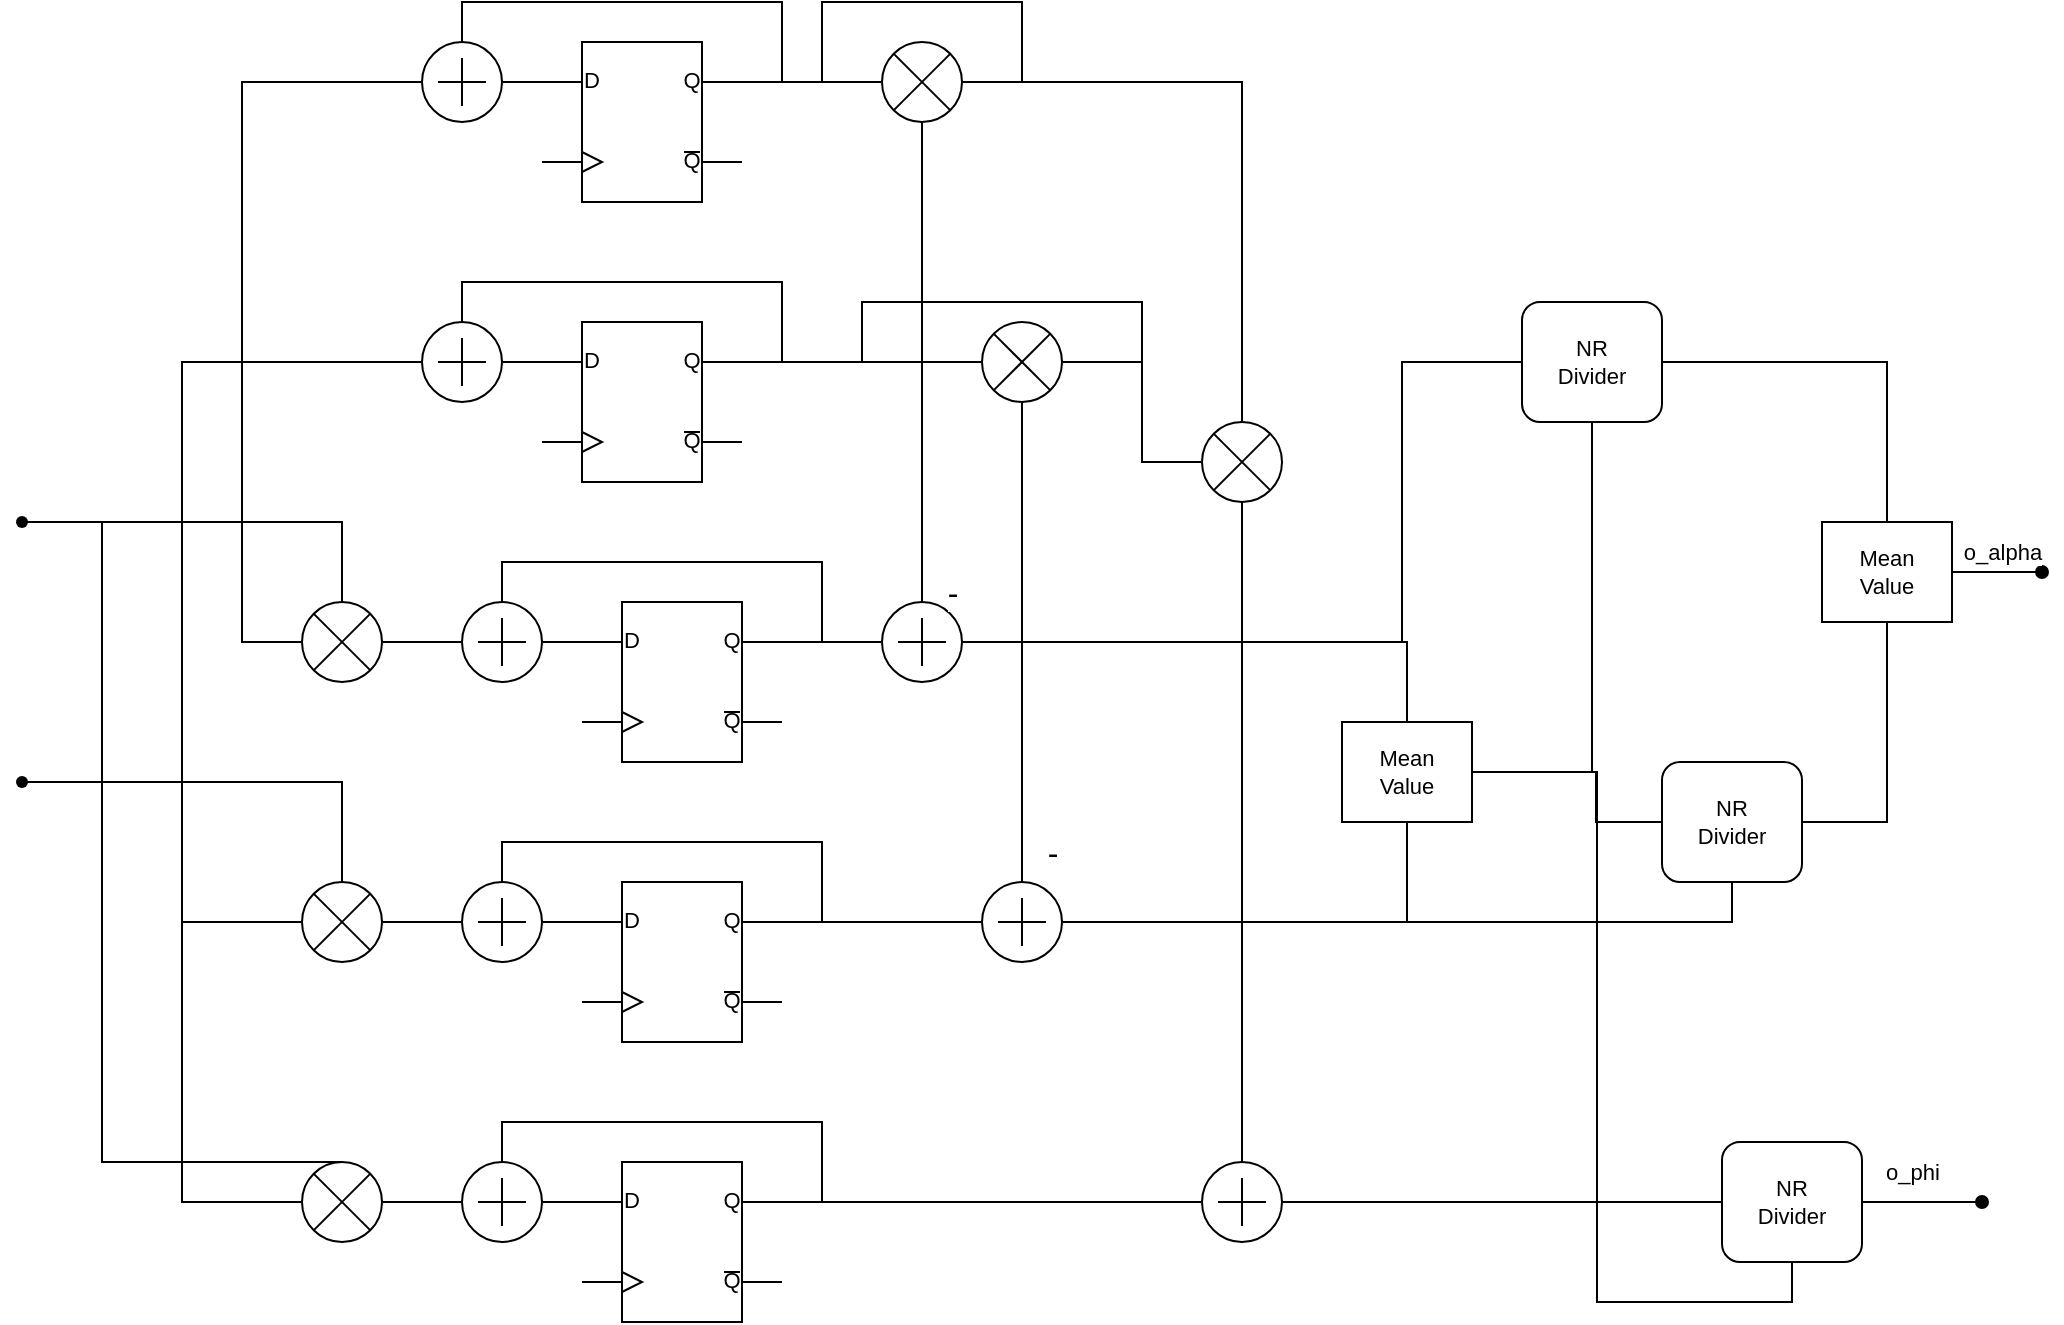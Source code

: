 <mxfile version="24.7.7">
  <diagram name="Page-1" id="vn8Fsap9-blnMx6jX9X1">
    <mxGraphModel dx="2338" dy="725" grid="1" gridSize="10" guides="1" tooltips="1" connect="1" arrows="1" fold="1" page="0" pageScale="1" pageWidth="827" pageHeight="1169" math="0" shadow="0">
      <root>
        <mxCell id="0" />
        <mxCell id="1" parent="0" />
        <mxCell id="XGTD9m73oqBzsViWo1ol-64" style="edgeStyle=orthogonalEdgeStyle;shape=connector;rounded=0;orthogonalLoop=1;jettySize=auto;html=1;exitX=1;exitY=0.25;exitDx=0;exitDy=0;exitPerimeter=0;entryX=0;entryY=0.5;entryDx=0;entryDy=0;strokeColor=default;align=center;verticalAlign=middle;fontFamily=Helvetica;fontSize=11;fontColor=default;labelBackgroundColor=default;endArrow=none;endFill=0;" edge="1" parent="1" source="XGTD9m73oqBzsViWo1ol-1" target="XGTD9m73oqBzsViWo1ol-61">
          <mxGeometry relative="1" as="geometry" />
        </mxCell>
        <mxCell id="XGTD9m73oqBzsViWo1ol-65" style="edgeStyle=orthogonalEdgeStyle;shape=connector;rounded=0;orthogonalLoop=1;jettySize=auto;html=1;exitX=1;exitY=0.25;exitDx=0;exitDy=0;exitPerimeter=0;entryX=1;entryY=0.5;entryDx=0;entryDy=0;strokeColor=default;align=center;verticalAlign=middle;fontFamily=Helvetica;fontSize=11;fontColor=default;labelBackgroundColor=default;endArrow=none;endFill=0;" edge="1" parent="1" source="XGTD9m73oqBzsViWo1ol-1" target="XGTD9m73oqBzsViWo1ol-61">
          <mxGeometry relative="1" as="geometry">
            <Array as="points">
              <mxPoint x="120" y="260" />
              <mxPoint x="120" y="220" />
              <mxPoint x="220" y="220" />
              <mxPoint x="220" y="260" />
            </Array>
          </mxGeometry>
        </mxCell>
        <mxCell id="XGTD9m73oqBzsViWo1ol-1" value="" style="verticalLabelPosition=bottom;shadow=0;dashed=0;align=center;html=1;verticalAlign=top;shape=mxgraph.electrical.logic_gates.d_type_flip-flop;" vertex="1" parent="1">
          <mxGeometry x="-20" y="240" width="100" height="80" as="geometry" />
        </mxCell>
        <mxCell id="XGTD9m73oqBzsViWo1ol-2" value="" style="verticalLabelPosition=bottom;shadow=0;dashed=0;align=center;html=1;verticalAlign=top;shape=mxgraph.electrical.abstract.summation_point;" vertex="1" parent="1">
          <mxGeometry x="-80" y="240" width="40" height="40" as="geometry" />
        </mxCell>
        <mxCell id="XGTD9m73oqBzsViWo1ol-4" value="" style="shape=sumEllipse;perimeter=ellipsePerimeter;whiteSpace=wrap;html=1;backgroundOutline=1;" vertex="1" parent="1">
          <mxGeometry x="-140" y="520" width="40" height="40" as="geometry" />
        </mxCell>
        <mxCell id="XGTD9m73oqBzsViWo1ol-6" style="edgeStyle=orthogonalEdgeStyle;rounded=0;orthogonalLoop=1;jettySize=auto;html=1;exitX=1;exitY=0.5;exitDx=0;exitDy=0;exitPerimeter=0;entryX=0;entryY=0.25;entryDx=0;entryDy=0;entryPerimeter=0;endArrow=none;endFill=0;" edge="1" parent="1" source="XGTD9m73oqBzsViWo1ol-2" target="XGTD9m73oqBzsViWo1ol-1">
          <mxGeometry relative="1" as="geometry" />
        </mxCell>
        <mxCell id="XGTD9m73oqBzsViWo1ol-8" style="edgeStyle=orthogonalEdgeStyle;shape=connector;rounded=0;orthogonalLoop=1;jettySize=auto;html=1;exitX=1;exitY=0.25;exitDx=0;exitDy=0;exitPerimeter=0;entryX=0.5;entryY=0;entryDx=0;entryDy=0;entryPerimeter=0;strokeColor=default;align=center;verticalAlign=middle;fontFamily=Helvetica;fontSize=11;fontColor=default;labelBackgroundColor=default;endArrow=none;endFill=0;" edge="1" parent="1" source="XGTD9m73oqBzsViWo1ol-1" target="XGTD9m73oqBzsViWo1ol-2">
          <mxGeometry relative="1" as="geometry" />
        </mxCell>
        <mxCell id="XGTD9m73oqBzsViWo1ol-67" style="edgeStyle=orthogonalEdgeStyle;shape=connector;rounded=0;orthogonalLoop=1;jettySize=auto;html=1;exitX=1;exitY=0.25;exitDx=0;exitDy=0;exitPerimeter=0;entryX=0;entryY=0.5;entryDx=0;entryDy=0;strokeColor=default;align=center;verticalAlign=middle;fontFamily=Helvetica;fontSize=11;fontColor=default;labelBackgroundColor=default;endArrow=none;endFill=0;" edge="1" parent="1" source="XGTD9m73oqBzsViWo1ol-9" target="XGTD9m73oqBzsViWo1ol-63">
          <mxGeometry relative="1" as="geometry" />
        </mxCell>
        <mxCell id="XGTD9m73oqBzsViWo1ol-68" style="edgeStyle=orthogonalEdgeStyle;shape=connector;rounded=0;orthogonalLoop=1;jettySize=auto;html=1;exitX=1;exitY=0.25;exitDx=0;exitDy=0;exitPerimeter=0;entryX=1;entryY=0.5;entryDx=0;entryDy=0;strokeColor=default;align=center;verticalAlign=middle;fontFamily=Helvetica;fontSize=11;fontColor=default;labelBackgroundColor=default;endArrow=none;endFill=0;" edge="1" parent="1" source="XGTD9m73oqBzsViWo1ol-9" target="XGTD9m73oqBzsViWo1ol-63">
          <mxGeometry relative="1" as="geometry">
            <Array as="points">
              <mxPoint x="140" y="400" />
              <mxPoint x="140" y="370" />
              <mxPoint x="280" y="370" />
              <mxPoint x="280" y="400" />
            </Array>
          </mxGeometry>
        </mxCell>
        <mxCell id="XGTD9m73oqBzsViWo1ol-9" value="" style="verticalLabelPosition=bottom;shadow=0;dashed=0;align=center;html=1;verticalAlign=top;shape=mxgraph.electrical.logic_gates.d_type_flip-flop;" vertex="1" parent="1">
          <mxGeometry x="-20" y="380" width="100" height="80" as="geometry" />
        </mxCell>
        <mxCell id="XGTD9m73oqBzsViWo1ol-10" value="" style="verticalLabelPosition=bottom;shadow=0;dashed=0;align=center;html=1;verticalAlign=top;shape=mxgraph.electrical.abstract.summation_point;" vertex="1" parent="1">
          <mxGeometry x="-80" y="380" width="40" height="40" as="geometry" />
        </mxCell>
        <mxCell id="XGTD9m73oqBzsViWo1ol-11" style="edgeStyle=orthogonalEdgeStyle;rounded=0;orthogonalLoop=1;jettySize=auto;html=1;exitX=1;exitY=0.5;exitDx=0;exitDy=0;exitPerimeter=0;entryX=0;entryY=0.25;entryDx=0;entryDy=0;entryPerimeter=0;endArrow=none;endFill=0;" edge="1" parent="1" source="XGTD9m73oqBzsViWo1ol-10" target="XGTD9m73oqBzsViWo1ol-9">
          <mxGeometry relative="1" as="geometry" />
        </mxCell>
        <mxCell id="XGTD9m73oqBzsViWo1ol-12" style="edgeStyle=orthogonalEdgeStyle;shape=connector;rounded=0;orthogonalLoop=1;jettySize=auto;html=1;exitX=1;exitY=0.25;exitDx=0;exitDy=0;exitPerimeter=0;entryX=0.5;entryY=0;entryDx=0;entryDy=0;entryPerimeter=0;strokeColor=default;align=center;verticalAlign=middle;fontFamily=Helvetica;fontSize=11;fontColor=default;labelBackgroundColor=default;endArrow=none;endFill=0;" edge="1" parent="1" source="XGTD9m73oqBzsViWo1ol-9" target="XGTD9m73oqBzsViWo1ol-10">
          <mxGeometry relative="1" as="geometry" />
        </mxCell>
        <mxCell id="XGTD9m73oqBzsViWo1ol-45" style="edgeStyle=orthogonalEdgeStyle;shape=connector;rounded=0;orthogonalLoop=1;jettySize=auto;html=1;exitX=1;exitY=0.25;exitDx=0;exitDy=0;exitPerimeter=0;strokeColor=default;align=center;verticalAlign=middle;fontFamily=Helvetica;fontSize=11;fontColor=default;labelBackgroundColor=default;endArrow=none;endFill=0;entryX=0;entryY=0.5;entryDx=0;entryDy=0;entryPerimeter=0;" edge="1" parent="1" source="XGTD9m73oqBzsViWo1ol-13" target="XGTD9m73oqBzsViWo1ol-48">
          <mxGeometry relative="1" as="geometry">
            <mxPoint x="240" y="540" as="targetPoint" />
          </mxGeometry>
        </mxCell>
        <mxCell id="XGTD9m73oqBzsViWo1ol-13" value="" style="verticalLabelPosition=bottom;shadow=0;dashed=0;align=center;html=1;verticalAlign=top;shape=mxgraph.electrical.logic_gates.d_type_flip-flop;" vertex="1" parent="1">
          <mxGeometry y="520" width="100" height="80" as="geometry" />
        </mxCell>
        <mxCell id="XGTD9m73oqBzsViWo1ol-14" value="" style="verticalLabelPosition=bottom;shadow=0;dashed=0;align=center;html=1;verticalAlign=top;shape=mxgraph.electrical.abstract.summation_point;" vertex="1" parent="1">
          <mxGeometry x="-60" y="520" width="40" height="40" as="geometry" />
        </mxCell>
        <mxCell id="XGTD9m73oqBzsViWo1ol-15" style="edgeStyle=orthogonalEdgeStyle;rounded=0;orthogonalLoop=1;jettySize=auto;html=1;exitX=1;exitY=0.5;exitDx=0;exitDy=0;exitPerimeter=0;entryX=0;entryY=0.25;entryDx=0;entryDy=0;entryPerimeter=0;endArrow=none;endFill=0;" edge="1" parent="1" source="XGTD9m73oqBzsViWo1ol-14" target="XGTD9m73oqBzsViWo1ol-13">
          <mxGeometry relative="1" as="geometry" />
        </mxCell>
        <mxCell id="XGTD9m73oqBzsViWo1ol-16" style="edgeStyle=orthogonalEdgeStyle;shape=connector;rounded=0;orthogonalLoop=1;jettySize=auto;html=1;exitX=1;exitY=0.25;exitDx=0;exitDy=0;exitPerimeter=0;entryX=0.5;entryY=0;entryDx=0;entryDy=0;entryPerimeter=0;strokeColor=default;align=center;verticalAlign=middle;fontFamily=Helvetica;fontSize=11;fontColor=default;labelBackgroundColor=default;endArrow=none;endFill=0;" edge="1" parent="1" source="XGTD9m73oqBzsViWo1ol-13" target="XGTD9m73oqBzsViWo1ol-14">
          <mxGeometry relative="1" as="geometry" />
        </mxCell>
        <mxCell id="XGTD9m73oqBzsViWo1ol-17" value="" style="verticalLabelPosition=bottom;shadow=0;dashed=0;align=center;html=1;verticalAlign=top;shape=mxgraph.electrical.logic_gates.d_type_flip-flop;" vertex="1" parent="1">
          <mxGeometry y="660" width="100" height="80" as="geometry" />
        </mxCell>
        <mxCell id="XGTD9m73oqBzsViWo1ol-18" value="" style="verticalLabelPosition=bottom;shadow=0;dashed=0;align=center;html=1;verticalAlign=top;shape=mxgraph.electrical.abstract.summation_point;" vertex="1" parent="1">
          <mxGeometry x="-60" y="660" width="40" height="40" as="geometry" />
        </mxCell>
        <mxCell id="XGTD9m73oqBzsViWo1ol-19" style="edgeStyle=orthogonalEdgeStyle;rounded=0;orthogonalLoop=1;jettySize=auto;html=1;exitX=1;exitY=0.5;exitDx=0;exitDy=0;exitPerimeter=0;entryX=0;entryY=0.25;entryDx=0;entryDy=0;entryPerimeter=0;endArrow=none;endFill=0;" edge="1" parent="1" source="XGTD9m73oqBzsViWo1ol-18" target="XGTD9m73oqBzsViWo1ol-17">
          <mxGeometry relative="1" as="geometry" />
        </mxCell>
        <mxCell id="XGTD9m73oqBzsViWo1ol-20" style="edgeStyle=orthogonalEdgeStyle;shape=connector;rounded=0;orthogonalLoop=1;jettySize=auto;html=1;exitX=1;exitY=0.25;exitDx=0;exitDy=0;exitPerimeter=0;entryX=0.5;entryY=0;entryDx=0;entryDy=0;entryPerimeter=0;strokeColor=default;align=center;verticalAlign=middle;fontFamily=Helvetica;fontSize=11;fontColor=default;labelBackgroundColor=default;endArrow=none;endFill=0;" edge="1" parent="1" source="XGTD9m73oqBzsViWo1ol-17" target="XGTD9m73oqBzsViWo1ol-18">
          <mxGeometry relative="1" as="geometry" />
        </mxCell>
        <mxCell id="XGTD9m73oqBzsViWo1ol-21" style="edgeStyle=orthogonalEdgeStyle;shape=connector;rounded=0;orthogonalLoop=1;jettySize=auto;html=1;exitX=1;exitY=0.5;exitDx=0;exitDy=0;entryX=0;entryY=0.5;entryDx=0;entryDy=0;entryPerimeter=0;strokeColor=default;align=center;verticalAlign=middle;fontFamily=Helvetica;fontSize=11;fontColor=default;labelBackgroundColor=default;endArrow=none;endFill=0;" edge="1" parent="1" source="XGTD9m73oqBzsViWo1ol-4" target="XGTD9m73oqBzsViWo1ol-14">
          <mxGeometry relative="1" as="geometry" />
        </mxCell>
        <mxCell id="XGTD9m73oqBzsViWo1ol-22" value="" style="shape=sumEllipse;perimeter=ellipsePerimeter;whiteSpace=wrap;html=1;backgroundOutline=1;" vertex="1" parent="1">
          <mxGeometry x="-140" y="660" width="40" height="40" as="geometry" />
        </mxCell>
        <mxCell id="XGTD9m73oqBzsViWo1ol-24" style="edgeStyle=orthogonalEdgeStyle;shape=connector;rounded=0;orthogonalLoop=1;jettySize=auto;html=1;exitX=1;exitY=0.5;exitDx=0;exitDy=0;entryX=0;entryY=0.5;entryDx=0;entryDy=0;entryPerimeter=0;strokeColor=default;align=center;verticalAlign=middle;fontFamily=Helvetica;fontSize=11;fontColor=default;labelBackgroundColor=default;endArrow=none;endFill=0;" edge="1" parent="1" source="XGTD9m73oqBzsViWo1ol-22" target="XGTD9m73oqBzsViWo1ol-18">
          <mxGeometry relative="1" as="geometry" />
        </mxCell>
        <mxCell id="XGTD9m73oqBzsViWo1ol-25" value="" style="verticalLabelPosition=bottom;shadow=0;dashed=0;align=center;html=1;verticalAlign=top;shape=mxgraph.electrical.logic_gates.d_type_flip-flop;" vertex="1" parent="1">
          <mxGeometry y="800" width="100" height="80" as="geometry" />
        </mxCell>
        <mxCell id="XGTD9m73oqBzsViWo1ol-26" value="" style="verticalLabelPosition=bottom;shadow=0;dashed=0;align=center;html=1;verticalAlign=top;shape=mxgraph.electrical.abstract.summation_point;" vertex="1" parent="1">
          <mxGeometry x="-60" y="800" width="40" height="40" as="geometry" />
        </mxCell>
        <mxCell id="XGTD9m73oqBzsViWo1ol-27" style="edgeStyle=orthogonalEdgeStyle;rounded=0;orthogonalLoop=1;jettySize=auto;html=1;exitX=1;exitY=0.5;exitDx=0;exitDy=0;exitPerimeter=0;entryX=0;entryY=0.25;entryDx=0;entryDy=0;entryPerimeter=0;endArrow=none;endFill=0;" edge="1" parent="1" source="XGTD9m73oqBzsViWo1ol-26" target="XGTD9m73oqBzsViWo1ol-25">
          <mxGeometry relative="1" as="geometry" />
        </mxCell>
        <mxCell id="XGTD9m73oqBzsViWo1ol-28" style="edgeStyle=orthogonalEdgeStyle;shape=connector;rounded=0;orthogonalLoop=1;jettySize=auto;html=1;exitX=1;exitY=0.25;exitDx=0;exitDy=0;exitPerimeter=0;entryX=0.5;entryY=0;entryDx=0;entryDy=0;entryPerimeter=0;strokeColor=default;align=center;verticalAlign=middle;fontFamily=Helvetica;fontSize=11;fontColor=default;labelBackgroundColor=default;endArrow=none;endFill=0;" edge="1" parent="1" source="XGTD9m73oqBzsViWo1ol-25" target="XGTD9m73oqBzsViWo1ol-26">
          <mxGeometry relative="1" as="geometry" />
        </mxCell>
        <mxCell id="XGTD9m73oqBzsViWo1ol-29" value="" style="shape=sumEllipse;perimeter=ellipsePerimeter;whiteSpace=wrap;html=1;backgroundOutline=1;" vertex="1" parent="1">
          <mxGeometry x="-140" y="800" width="40" height="40" as="geometry" />
        </mxCell>
        <mxCell id="XGTD9m73oqBzsViWo1ol-30" style="edgeStyle=orthogonalEdgeStyle;shape=connector;rounded=0;orthogonalLoop=1;jettySize=auto;html=1;exitX=1;exitY=0.5;exitDx=0;exitDy=0;entryX=0;entryY=0.5;entryDx=0;entryDy=0;entryPerimeter=0;strokeColor=default;align=center;verticalAlign=middle;fontFamily=Helvetica;fontSize=11;fontColor=default;labelBackgroundColor=default;endArrow=none;endFill=0;" edge="1" parent="1" source="XGTD9m73oqBzsViWo1ol-29" target="XGTD9m73oqBzsViWo1ol-26">
          <mxGeometry relative="1" as="geometry" />
        </mxCell>
        <mxCell id="XGTD9m73oqBzsViWo1ol-37" style="edgeStyle=orthogonalEdgeStyle;shape=connector;rounded=0;orthogonalLoop=1;jettySize=auto;html=1;entryX=0;entryY=0.5;entryDx=0;entryDy=0;strokeColor=default;align=center;verticalAlign=middle;fontFamily=Helvetica;fontSize=11;fontColor=default;labelBackgroundColor=default;endArrow=none;endFill=0;" edge="1" parent="1" source="XGTD9m73oqBzsViWo1ol-34" target="XGTD9m73oqBzsViWo1ol-4">
          <mxGeometry relative="1" as="geometry">
            <Array as="points">
              <mxPoint x="-170" y="480" />
              <mxPoint x="-170" y="540" />
            </Array>
          </mxGeometry>
        </mxCell>
        <mxCell id="XGTD9m73oqBzsViWo1ol-38" style="edgeStyle=orthogonalEdgeStyle;shape=connector;rounded=0;orthogonalLoop=1;jettySize=auto;html=1;entryX=0.5;entryY=0;entryDx=0;entryDy=0;strokeColor=default;align=center;verticalAlign=middle;fontFamily=Helvetica;fontSize=11;fontColor=default;labelBackgroundColor=default;endArrow=none;endFill=0;" edge="1" parent="1" source="XGTD9m73oqBzsViWo1ol-34" target="XGTD9m73oqBzsViWo1ol-4">
          <mxGeometry relative="1" as="geometry" />
        </mxCell>
        <mxCell id="XGTD9m73oqBzsViWo1ol-44" style="edgeStyle=orthogonalEdgeStyle;shape=connector;rounded=0;orthogonalLoop=1;jettySize=auto;html=1;entryX=0.5;entryY=0;entryDx=0;entryDy=0;strokeColor=default;align=center;verticalAlign=middle;fontFamily=Helvetica;fontSize=11;fontColor=default;labelBackgroundColor=default;endArrow=none;endFill=0;" edge="1" parent="1" source="XGTD9m73oqBzsViWo1ol-34" target="XGTD9m73oqBzsViWo1ol-29">
          <mxGeometry relative="1" as="geometry">
            <Array as="points">
              <mxPoint x="-240" y="480" />
              <mxPoint x="-240" y="800" />
            </Array>
          </mxGeometry>
        </mxCell>
        <mxCell id="XGTD9m73oqBzsViWo1ol-34" value="" style="shape=waypoint;sketch=0;fillStyle=solid;size=6;pointerEvents=1;points=[];fillColor=none;resizable=0;rotatable=0;perimeter=centerPerimeter;snapToPoint=1;fontFamily=Helvetica;fontSize=11;fontColor=default;labelBackgroundColor=default;" vertex="1" parent="1">
          <mxGeometry x="-290" y="470" width="20" height="20" as="geometry" />
        </mxCell>
        <mxCell id="XGTD9m73oqBzsViWo1ol-40" style="edgeStyle=orthogonalEdgeStyle;shape=connector;rounded=0;orthogonalLoop=1;jettySize=auto;html=1;entryX=0;entryY=0.5;entryDx=0;entryDy=0;strokeColor=default;align=center;verticalAlign=middle;fontFamily=Helvetica;fontSize=11;fontColor=default;labelBackgroundColor=default;endArrow=none;endFill=0;" edge="1" parent="1" source="XGTD9m73oqBzsViWo1ol-35" target="XGTD9m73oqBzsViWo1ol-22">
          <mxGeometry relative="1" as="geometry">
            <Array as="points">
              <mxPoint x="-200" y="610" />
              <mxPoint x="-200" y="680" />
            </Array>
          </mxGeometry>
        </mxCell>
        <mxCell id="XGTD9m73oqBzsViWo1ol-42" style="edgeStyle=orthogonalEdgeStyle;shape=connector;rounded=0;orthogonalLoop=1;jettySize=auto;html=1;entryX=0.5;entryY=0;entryDx=0;entryDy=0;strokeColor=default;align=center;verticalAlign=middle;fontFamily=Helvetica;fontSize=11;fontColor=default;labelBackgroundColor=default;endArrow=none;endFill=0;" edge="1" parent="1" source="XGTD9m73oqBzsViWo1ol-35" target="XGTD9m73oqBzsViWo1ol-22">
          <mxGeometry relative="1" as="geometry" />
        </mxCell>
        <mxCell id="XGTD9m73oqBzsViWo1ol-43" style="edgeStyle=orthogonalEdgeStyle;shape=connector;rounded=0;orthogonalLoop=1;jettySize=auto;html=1;entryX=0;entryY=0.5;entryDx=0;entryDy=0;strokeColor=default;align=center;verticalAlign=middle;fontFamily=Helvetica;fontSize=11;fontColor=default;labelBackgroundColor=default;endArrow=none;endFill=0;" edge="1" parent="1" source="XGTD9m73oqBzsViWo1ol-35" target="XGTD9m73oqBzsViWo1ol-29">
          <mxGeometry relative="1" as="geometry">
            <Array as="points">
              <mxPoint x="-200" y="610" />
              <mxPoint x="-200" y="820" />
            </Array>
          </mxGeometry>
        </mxCell>
        <mxCell id="XGTD9m73oqBzsViWo1ol-35" value="" style="shape=waypoint;sketch=0;fillStyle=solid;size=6;pointerEvents=1;points=[];fillColor=none;resizable=0;rotatable=0;perimeter=centerPerimeter;snapToPoint=1;fontFamily=Helvetica;fontSize=11;fontColor=default;labelBackgroundColor=default;" vertex="1" parent="1">
          <mxGeometry x="-290" y="600" width="20" height="20" as="geometry" />
        </mxCell>
        <mxCell id="XGTD9m73oqBzsViWo1ol-36" style="edgeStyle=orthogonalEdgeStyle;shape=connector;rounded=0;orthogonalLoop=1;jettySize=auto;html=1;entryX=0;entryY=0.5;entryDx=0;entryDy=0;entryPerimeter=0;strokeColor=default;align=center;verticalAlign=middle;fontFamily=Helvetica;fontSize=11;fontColor=default;labelBackgroundColor=default;endArrow=none;endFill=0;" edge="1" parent="1" source="XGTD9m73oqBzsViWo1ol-34" target="XGTD9m73oqBzsViWo1ol-2">
          <mxGeometry relative="1" as="geometry">
            <Array as="points">
              <mxPoint x="-170" y="480" />
              <mxPoint x="-170" y="260" />
            </Array>
          </mxGeometry>
        </mxCell>
        <mxCell id="XGTD9m73oqBzsViWo1ol-39" style="edgeStyle=orthogonalEdgeStyle;shape=connector;rounded=0;orthogonalLoop=1;jettySize=auto;html=1;entryX=0;entryY=0.5;entryDx=0;entryDy=0;entryPerimeter=0;strokeColor=default;align=center;verticalAlign=middle;fontFamily=Helvetica;fontSize=11;fontColor=default;labelBackgroundColor=default;endArrow=none;endFill=0;" edge="1" parent="1" source="XGTD9m73oqBzsViWo1ol-35" target="XGTD9m73oqBzsViWo1ol-10">
          <mxGeometry relative="1" as="geometry">
            <Array as="points">
              <mxPoint x="-200" y="610" />
              <mxPoint x="-200" y="400" />
            </Array>
          </mxGeometry>
        </mxCell>
        <mxCell id="XGTD9m73oqBzsViWo1ol-51" style="edgeStyle=orthogonalEdgeStyle;shape=connector;rounded=0;orthogonalLoop=1;jettySize=auto;html=1;exitX=1;exitY=0.5;exitDx=0;exitDy=0;exitPerimeter=0;strokeColor=default;align=center;verticalAlign=middle;fontFamily=Helvetica;fontSize=11;fontColor=default;labelBackgroundColor=default;endArrow=none;endFill=0;entryX=0.5;entryY=0;entryDx=0;entryDy=0;" edge="1" parent="1" source="XGTD9m73oqBzsViWo1ol-48" target="XGTD9m73oqBzsViWo1ol-84">
          <mxGeometry relative="1" as="geometry">
            <mxPoint x="400" y="540" as="targetPoint" />
          </mxGeometry>
        </mxCell>
        <mxCell id="XGTD9m73oqBzsViWo1ol-85" style="edgeStyle=orthogonalEdgeStyle;shape=connector;rounded=0;orthogonalLoop=1;jettySize=auto;html=1;exitX=1;exitY=0.5;exitDx=0;exitDy=0;exitPerimeter=0;entryX=0;entryY=0.5;entryDx=0;entryDy=0;strokeColor=default;align=center;verticalAlign=middle;fontFamily=Helvetica;fontSize=11;fontColor=default;labelBackgroundColor=default;endArrow=none;endFill=0;" edge="1" parent="1" source="XGTD9m73oqBzsViWo1ol-48" target="XGTD9m73oqBzsViWo1ol-82">
          <mxGeometry relative="1" as="geometry">
            <Array as="points">
              <mxPoint x="410" y="540" />
              <mxPoint x="410" y="400" />
            </Array>
          </mxGeometry>
        </mxCell>
        <mxCell id="XGTD9m73oqBzsViWo1ol-48" value="" style="verticalLabelPosition=bottom;shadow=0;dashed=0;align=center;html=1;verticalAlign=top;shape=mxgraph.electrical.abstract.summation_point;" vertex="1" parent="1">
          <mxGeometry x="150" y="520" width="40" height="40" as="geometry" />
        </mxCell>
        <mxCell id="XGTD9m73oqBzsViWo1ol-50" value="&lt;font style=&quot;font-size: 16px;&quot;&gt;-&lt;/font&gt;" style="text;html=1;align=center;verticalAlign=middle;resizable=0;points=[];autosize=1;strokeColor=none;fillColor=none;fontFamily=Helvetica;fontSize=11;fontColor=default;labelBackgroundColor=default;" vertex="1" parent="1">
          <mxGeometry x="170" y="500" width="30" height="30" as="geometry" />
        </mxCell>
        <mxCell id="XGTD9m73oqBzsViWo1ol-80" style="edgeStyle=orthogonalEdgeStyle;shape=connector;rounded=0;orthogonalLoop=1;jettySize=auto;html=1;exitX=1;exitY=0.5;exitDx=0;exitDy=0;exitPerimeter=0;strokeColor=default;align=center;verticalAlign=middle;fontFamily=Helvetica;fontSize=11;fontColor=default;labelBackgroundColor=default;endArrow=none;endFill=0;entryX=0.5;entryY=1;entryDx=0;entryDy=0;" edge="1" parent="1" source="XGTD9m73oqBzsViWo1ol-52" target="XGTD9m73oqBzsViWo1ol-84">
          <mxGeometry relative="1" as="geometry">
            <mxPoint x="400" y="680" as="targetPoint" />
          </mxGeometry>
        </mxCell>
        <mxCell id="XGTD9m73oqBzsViWo1ol-90" style="edgeStyle=orthogonalEdgeStyle;shape=connector;rounded=0;orthogonalLoop=1;jettySize=auto;html=1;exitX=1;exitY=0.5;exitDx=0;exitDy=0;exitPerimeter=0;entryX=0.5;entryY=1;entryDx=0;entryDy=0;strokeColor=default;align=center;verticalAlign=middle;fontFamily=Helvetica;fontSize=11;fontColor=default;labelBackgroundColor=default;endArrow=none;endFill=0;" edge="1" parent="1" source="XGTD9m73oqBzsViWo1ol-52" target="XGTD9m73oqBzsViWo1ol-88">
          <mxGeometry relative="1" as="geometry" />
        </mxCell>
        <mxCell id="XGTD9m73oqBzsViWo1ol-52" value="" style="verticalLabelPosition=bottom;shadow=0;dashed=0;align=center;html=1;verticalAlign=top;shape=mxgraph.electrical.abstract.summation_point;" vertex="1" parent="1">
          <mxGeometry x="200" y="660" width="40" height="40" as="geometry" />
        </mxCell>
        <mxCell id="XGTD9m73oqBzsViWo1ol-53" style="edgeStyle=orthogonalEdgeStyle;shape=connector;rounded=0;orthogonalLoop=1;jettySize=auto;html=1;exitX=1;exitY=0.25;exitDx=0;exitDy=0;exitPerimeter=0;entryX=0;entryY=0.5;entryDx=0;entryDy=0;entryPerimeter=0;strokeColor=default;align=center;verticalAlign=middle;fontFamily=Helvetica;fontSize=11;fontColor=default;labelBackgroundColor=default;endArrow=none;endFill=0;" edge="1" parent="1" source="XGTD9m73oqBzsViWo1ol-17" target="XGTD9m73oqBzsViWo1ol-52">
          <mxGeometry relative="1" as="geometry" />
        </mxCell>
        <mxCell id="XGTD9m73oqBzsViWo1ol-75" style="edgeStyle=orthogonalEdgeStyle;shape=connector;rounded=0;orthogonalLoop=1;jettySize=auto;html=1;exitX=1;exitY=0.5;exitDx=0;exitDy=0;entryX=0.5;entryY=0;entryDx=0;entryDy=0;strokeColor=default;align=center;verticalAlign=middle;fontFamily=Helvetica;fontSize=11;fontColor=default;labelBackgroundColor=default;endArrow=none;endFill=0;" edge="1" parent="1" source="XGTD9m73oqBzsViWo1ol-61" target="XGTD9m73oqBzsViWo1ol-71">
          <mxGeometry relative="1" as="geometry" />
        </mxCell>
        <mxCell id="XGTD9m73oqBzsViWo1ol-61" value="" style="shape=sumEllipse;perimeter=ellipsePerimeter;whiteSpace=wrap;html=1;backgroundOutline=1;" vertex="1" parent="1">
          <mxGeometry x="150" y="240" width="40" height="40" as="geometry" />
        </mxCell>
        <mxCell id="XGTD9m73oqBzsViWo1ol-76" style="edgeStyle=orthogonalEdgeStyle;shape=connector;rounded=0;orthogonalLoop=1;jettySize=auto;html=1;exitX=1;exitY=0.5;exitDx=0;exitDy=0;entryX=0;entryY=0.5;entryDx=0;entryDy=0;strokeColor=default;align=center;verticalAlign=middle;fontFamily=Helvetica;fontSize=11;fontColor=default;labelBackgroundColor=default;endArrow=none;endFill=0;" edge="1" parent="1" source="XGTD9m73oqBzsViWo1ol-63" target="XGTD9m73oqBzsViWo1ol-71">
          <mxGeometry relative="1" as="geometry">
            <Array as="points">
              <mxPoint x="280" y="400" />
              <mxPoint x="280" y="450" />
            </Array>
          </mxGeometry>
        </mxCell>
        <mxCell id="XGTD9m73oqBzsViWo1ol-63" value="" style="shape=sumEllipse;perimeter=ellipsePerimeter;whiteSpace=wrap;html=1;backgroundOutline=1;" vertex="1" parent="1">
          <mxGeometry x="200" y="380" width="40" height="40" as="geometry" />
        </mxCell>
        <mxCell id="XGTD9m73oqBzsViWo1ol-66" style="edgeStyle=orthogonalEdgeStyle;shape=connector;rounded=0;orthogonalLoop=1;jettySize=auto;html=1;exitX=0.5;exitY=1;exitDx=0;exitDy=0;entryX=0.5;entryY=0;entryDx=0;entryDy=0;entryPerimeter=0;strokeColor=default;align=center;verticalAlign=middle;fontFamily=Helvetica;fontSize=11;fontColor=default;labelBackgroundColor=default;endArrow=none;endFill=0;" edge="1" parent="1" source="XGTD9m73oqBzsViWo1ol-61" target="XGTD9m73oqBzsViWo1ol-48">
          <mxGeometry relative="1" as="geometry" />
        </mxCell>
        <mxCell id="XGTD9m73oqBzsViWo1ol-69" style="edgeStyle=orthogonalEdgeStyle;shape=connector;rounded=0;orthogonalLoop=1;jettySize=auto;html=1;exitX=0.5;exitY=1;exitDx=0;exitDy=0;entryX=0.5;entryY=0;entryDx=0;entryDy=0;entryPerimeter=0;strokeColor=default;align=center;verticalAlign=middle;fontFamily=Helvetica;fontSize=11;fontColor=default;labelBackgroundColor=default;endArrow=none;endFill=0;" edge="1" parent="1" source="XGTD9m73oqBzsViWo1ol-63" target="XGTD9m73oqBzsViWo1ol-52">
          <mxGeometry relative="1" as="geometry" />
        </mxCell>
        <mxCell id="XGTD9m73oqBzsViWo1ol-70" value="&lt;font style=&quot;font-size: 16px;&quot;&gt;-&lt;/font&gt;" style="text;html=1;align=center;verticalAlign=middle;resizable=0;points=[];autosize=1;strokeColor=none;fillColor=none;fontFamily=Helvetica;fontSize=11;fontColor=default;labelBackgroundColor=default;" vertex="1" parent="1">
          <mxGeometry x="220" y="630" width="30" height="30" as="geometry" />
        </mxCell>
        <mxCell id="XGTD9m73oqBzsViWo1ol-71" value="" style="shape=sumEllipse;perimeter=ellipsePerimeter;whiteSpace=wrap;html=1;backgroundOutline=1;" vertex="1" parent="1">
          <mxGeometry x="310" y="430" width="40" height="40" as="geometry" />
        </mxCell>
        <mxCell id="XGTD9m73oqBzsViWo1ol-81" style="edgeStyle=orthogonalEdgeStyle;shape=connector;rounded=0;orthogonalLoop=1;jettySize=auto;html=1;exitX=1;exitY=0.5;exitDx=0;exitDy=0;exitPerimeter=0;strokeColor=default;align=center;verticalAlign=middle;fontFamily=Helvetica;fontSize=11;fontColor=default;labelBackgroundColor=default;endArrow=none;endFill=0;entryX=0;entryY=0.5;entryDx=0;entryDy=0;" edge="1" parent="1" source="XGTD9m73oqBzsViWo1ol-77" target="XGTD9m73oqBzsViWo1ol-91">
          <mxGeometry relative="1" as="geometry">
            <mxPoint x="400" y="820" as="targetPoint" />
          </mxGeometry>
        </mxCell>
        <mxCell id="XGTD9m73oqBzsViWo1ol-77" value="" style="verticalLabelPosition=bottom;shadow=0;dashed=0;align=center;html=1;verticalAlign=top;shape=mxgraph.electrical.abstract.summation_point;" vertex="1" parent="1">
          <mxGeometry x="310" y="800" width="40" height="40" as="geometry" />
        </mxCell>
        <mxCell id="XGTD9m73oqBzsViWo1ol-78" style="edgeStyle=orthogonalEdgeStyle;shape=connector;rounded=0;orthogonalLoop=1;jettySize=auto;html=1;exitX=1;exitY=0.25;exitDx=0;exitDy=0;exitPerimeter=0;entryX=0;entryY=0.5;entryDx=0;entryDy=0;entryPerimeter=0;strokeColor=default;align=center;verticalAlign=middle;fontFamily=Helvetica;fontSize=11;fontColor=default;labelBackgroundColor=default;endArrow=none;endFill=0;" edge="1" parent="1" source="XGTD9m73oqBzsViWo1ol-25" target="XGTD9m73oqBzsViWo1ol-77">
          <mxGeometry relative="1" as="geometry" />
        </mxCell>
        <mxCell id="XGTD9m73oqBzsViWo1ol-79" style="edgeStyle=orthogonalEdgeStyle;shape=connector;rounded=0;orthogonalLoop=1;jettySize=auto;html=1;exitX=0.5;exitY=1;exitDx=0;exitDy=0;entryX=0.5;entryY=0;entryDx=0;entryDy=0;entryPerimeter=0;strokeColor=default;align=center;verticalAlign=middle;fontFamily=Helvetica;fontSize=11;fontColor=default;labelBackgroundColor=default;endArrow=none;endFill=0;" edge="1" parent="1" source="XGTD9m73oqBzsViWo1ol-71" target="XGTD9m73oqBzsViWo1ol-77">
          <mxGeometry relative="1" as="geometry" />
        </mxCell>
        <mxCell id="XGTD9m73oqBzsViWo1ol-87" style="edgeStyle=orthogonalEdgeStyle;shape=connector;rounded=0;orthogonalLoop=1;jettySize=auto;html=1;exitX=1;exitY=0.5;exitDx=0;exitDy=0;strokeColor=default;align=center;verticalAlign=middle;fontFamily=Helvetica;fontSize=11;fontColor=default;labelBackgroundColor=default;endArrow=none;endFill=0;entryX=0.5;entryY=0;entryDx=0;entryDy=0;" edge="1" parent="1" source="XGTD9m73oqBzsViWo1ol-82" target="XGTD9m73oqBzsViWo1ol-93">
          <mxGeometry relative="1" as="geometry">
            <mxPoint x="570" y="400" as="targetPoint" />
          </mxGeometry>
        </mxCell>
        <mxCell id="XGTD9m73oqBzsViWo1ol-82" value="&lt;div&gt;NR&lt;/div&gt;&lt;div&gt;Divider&lt;br&gt;&lt;/div&gt;" style="rounded=1;whiteSpace=wrap;html=1;fontFamily=Helvetica;fontSize=11;fontColor=default;labelBackgroundColor=default;" vertex="1" parent="1">
          <mxGeometry x="470" y="370" width="70" height="60" as="geometry" />
        </mxCell>
        <mxCell id="XGTD9m73oqBzsViWo1ol-86" style="edgeStyle=orthogonalEdgeStyle;shape=connector;rounded=0;orthogonalLoop=1;jettySize=auto;html=1;exitX=1;exitY=0.5;exitDx=0;exitDy=0;entryX=0.5;entryY=1;entryDx=0;entryDy=0;strokeColor=default;align=center;verticalAlign=middle;fontFamily=Helvetica;fontSize=11;fontColor=default;labelBackgroundColor=default;endArrow=none;endFill=0;" edge="1" parent="1" source="XGTD9m73oqBzsViWo1ol-84" target="XGTD9m73oqBzsViWo1ol-82">
          <mxGeometry relative="1" as="geometry" />
        </mxCell>
        <mxCell id="XGTD9m73oqBzsViWo1ol-89" style="edgeStyle=orthogonalEdgeStyle;shape=connector;rounded=0;orthogonalLoop=1;jettySize=auto;html=1;exitX=1;exitY=0.5;exitDx=0;exitDy=0;entryX=0;entryY=0.5;entryDx=0;entryDy=0;strokeColor=default;align=center;verticalAlign=middle;fontFamily=Helvetica;fontSize=11;fontColor=default;labelBackgroundColor=default;endArrow=none;endFill=0;" edge="1" parent="1" target="XGTD9m73oqBzsViWo1ol-88">
          <mxGeometry relative="1" as="geometry">
            <mxPoint x="442" y="605" as="sourcePoint" />
            <mxPoint x="552" y="670" as="targetPoint" />
            <Array as="points">
              <mxPoint x="507" y="605" />
              <mxPoint x="507" y="630" />
            </Array>
          </mxGeometry>
        </mxCell>
        <mxCell id="XGTD9m73oqBzsViWo1ol-92" style="edgeStyle=orthogonalEdgeStyle;shape=connector;rounded=0;orthogonalLoop=1;jettySize=auto;html=1;exitX=1;exitY=0.5;exitDx=0;exitDy=0;entryX=0.5;entryY=1;entryDx=0;entryDy=0;strokeColor=default;align=center;verticalAlign=middle;fontFamily=Helvetica;fontSize=11;fontColor=default;labelBackgroundColor=default;endArrow=none;endFill=0;" edge="1" parent="1" source="XGTD9m73oqBzsViWo1ol-84" target="XGTD9m73oqBzsViWo1ol-91">
          <mxGeometry relative="1" as="geometry" />
        </mxCell>
        <mxCell id="XGTD9m73oqBzsViWo1ol-84" value="&lt;div&gt;Mean&lt;/div&gt;&lt;div&gt;Value&lt;br&gt;&lt;/div&gt;" style="rounded=0;whiteSpace=wrap;html=1;fontFamily=Helvetica;fontSize=11;fontColor=default;labelBackgroundColor=default;" vertex="1" parent="1">
          <mxGeometry x="380" y="580" width="65" height="50" as="geometry" />
        </mxCell>
        <mxCell id="XGTD9m73oqBzsViWo1ol-94" style="edgeStyle=orthogonalEdgeStyle;shape=connector;rounded=0;orthogonalLoop=1;jettySize=auto;html=1;exitX=1;exitY=0.5;exitDx=0;exitDy=0;entryX=0.5;entryY=1;entryDx=0;entryDy=0;strokeColor=default;align=center;verticalAlign=middle;fontFamily=Helvetica;fontSize=11;fontColor=default;labelBackgroundColor=default;endArrow=none;endFill=0;" edge="1" parent="1" source="XGTD9m73oqBzsViWo1ol-88" target="XGTD9m73oqBzsViWo1ol-93">
          <mxGeometry relative="1" as="geometry" />
        </mxCell>
        <mxCell id="XGTD9m73oqBzsViWo1ol-88" value="&lt;div&gt;NR&lt;/div&gt;&lt;div&gt;Divider&lt;br&gt;&lt;/div&gt;" style="rounded=1;whiteSpace=wrap;html=1;fontFamily=Helvetica;fontSize=11;fontColor=default;labelBackgroundColor=default;" vertex="1" parent="1">
          <mxGeometry x="540" y="600" width="70" height="60" as="geometry" />
        </mxCell>
        <mxCell id="XGTD9m73oqBzsViWo1ol-97" style="edgeStyle=orthogonalEdgeStyle;shape=connector;rounded=0;orthogonalLoop=1;jettySize=auto;html=1;exitX=1;exitY=0.5;exitDx=0;exitDy=0;strokeColor=default;align=center;verticalAlign=middle;fontFamily=Helvetica;fontSize=11;fontColor=default;labelBackgroundColor=default;endArrow=oval;endFill=1;" edge="1" parent="1" source="XGTD9m73oqBzsViWo1ol-91">
          <mxGeometry relative="1" as="geometry">
            <mxPoint x="700" y="820" as="targetPoint" />
          </mxGeometry>
        </mxCell>
        <mxCell id="XGTD9m73oqBzsViWo1ol-91" value="&lt;div&gt;NR&lt;/div&gt;&lt;div&gt;Divider&lt;br&gt;&lt;/div&gt;" style="rounded=1;whiteSpace=wrap;html=1;fontFamily=Helvetica;fontSize=11;fontColor=default;labelBackgroundColor=default;" vertex="1" parent="1">
          <mxGeometry x="570" y="790" width="70" height="60" as="geometry" />
        </mxCell>
        <mxCell id="XGTD9m73oqBzsViWo1ol-95" style="edgeStyle=orthogonalEdgeStyle;shape=connector;rounded=0;orthogonalLoop=1;jettySize=auto;html=1;exitX=1;exitY=0.5;exitDx=0;exitDy=0;strokeColor=default;align=center;verticalAlign=middle;fontFamily=Helvetica;fontSize=11;fontColor=default;labelBackgroundColor=default;endArrow=oval;endFill=1;" edge="1" parent="1" source="XGTD9m73oqBzsViWo1ol-93">
          <mxGeometry relative="1" as="geometry">
            <mxPoint x="730" y="505" as="targetPoint" />
          </mxGeometry>
        </mxCell>
        <mxCell id="XGTD9m73oqBzsViWo1ol-93" value="&lt;div&gt;Mean&lt;/div&gt;&lt;div&gt;Value&lt;br&gt;&lt;/div&gt;" style="rounded=0;whiteSpace=wrap;html=1;fontFamily=Helvetica;fontSize=11;fontColor=default;labelBackgroundColor=default;" vertex="1" parent="1">
          <mxGeometry x="620" y="480" width="65" height="50" as="geometry" />
        </mxCell>
        <mxCell id="XGTD9m73oqBzsViWo1ol-96" value="o_alpha" style="text;html=1;align=center;verticalAlign=middle;resizable=0;points=[];autosize=1;strokeColor=none;fillColor=none;fontFamily=Helvetica;fontSize=11;fontColor=default;labelBackgroundColor=default;" vertex="1" parent="1">
          <mxGeometry x="680" y="480" width="60" height="30" as="geometry" />
        </mxCell>
        <mxCell id="XGTD9m73oqBzsViWo1ol-98" value="o_phi" style="text;html=1;align=center;verticalAlign=middle;resizable=0;points=[];autosize=1;strokeColor=none;fillColor=none;fontFamily=Helvetica;fontSize=11;fontColor=default;labelBackgroundColor=default;" vertex="1" parent="1">
          <mxGeometry x="640" y="790" width="50" height="30" as="geometry" />
        </mxCell>
      </root>
    </mxGraphModel>
  </diagram>
</mxfile>

